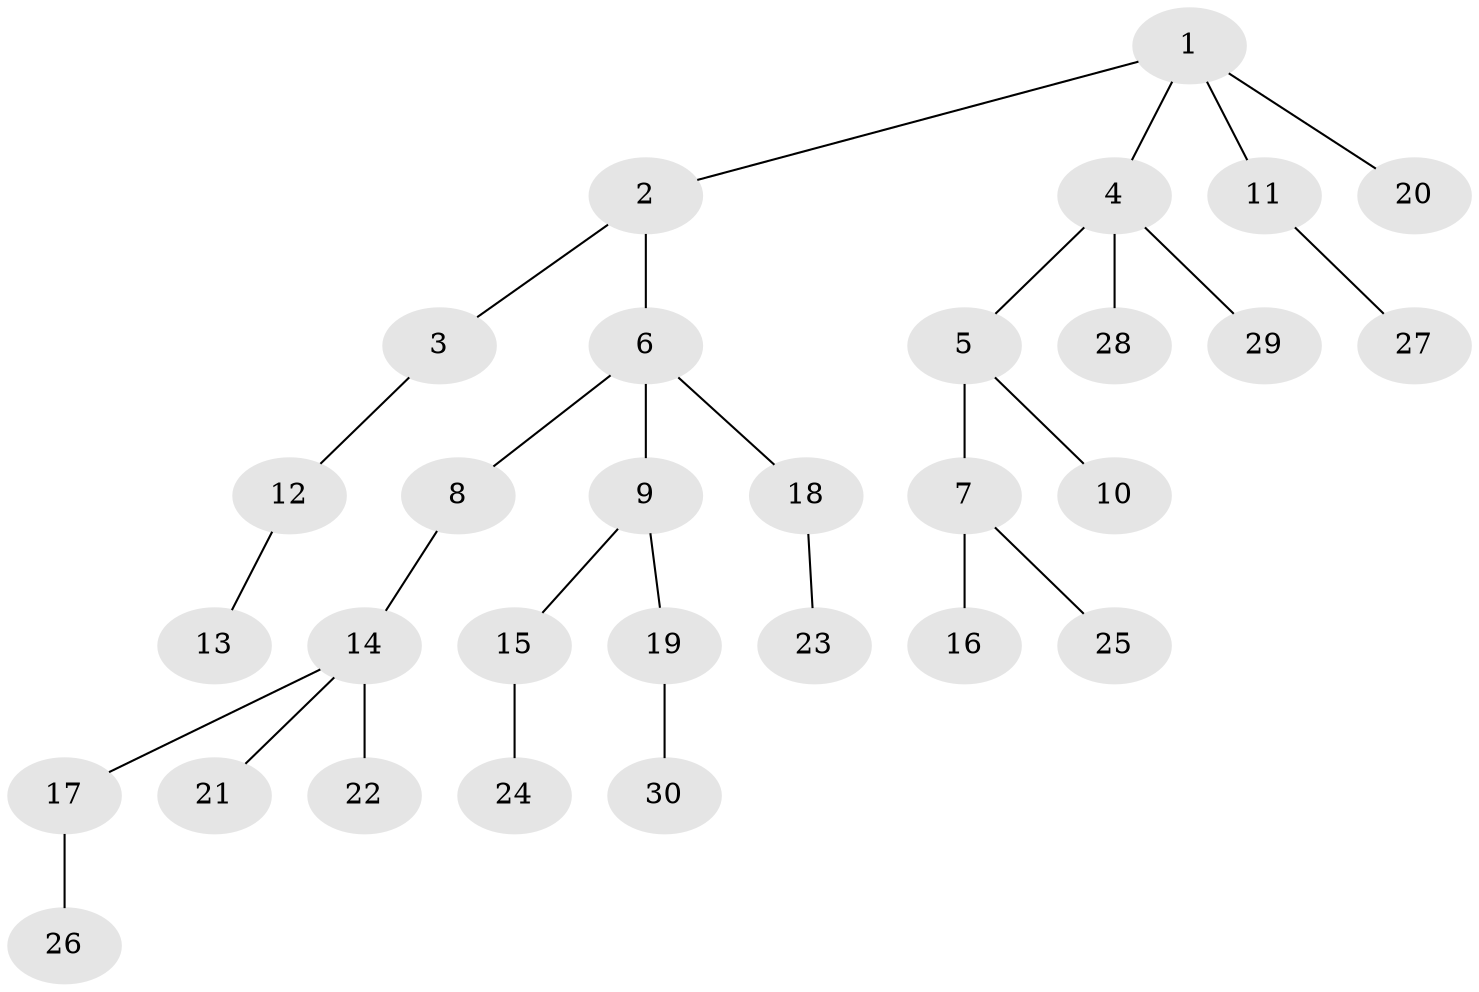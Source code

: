 // original degree distribution, {5: 0.03508771929824561, 3: 0.14035087719298245, 2: 0.24561403508771928, 6: 0.017543859649122806, 4: 0.07017543859649122, 1: 0.49122807017543857}
// Generated by graph-tools (version 1.1) at 2025/37/03/09/25 02:37:03]
// undirected, 30 vertices, 29 edges
graph export_dot {
graph [start="1"]
  node [color=gray90,style=filled];
  1;
  2;
  3;
  4;
  5;
  6;
  7;
  8;
  9;
  10;
  11;
  12;
  13;
  14;
  15;
  16;
  17;
  18;
  19;
  20;
  21;
  22;
  23;
  24;
  25;
  26;
  27;
  28;
  29;
  30;
  1 -- 2 [weight=1.0];
  1 -- 4 [weight=1.0];
  1 -- 11 [weight=1.0];
  1 -- 20 [weight=1.0];
  2 -- 3 [weight=1.0];
  2 -- 6 [weight=2.0];
  3 -- 12 [weight=1.0];
  4 -- 5 [weight=1.0];
  4 -- 28 [weight=1.0];
  4 -- 29 [weight=1.0];
  5 -- 7 [weight=1.0];
  5 -- 10 [weight=1.0];
  6 -- 8 [weight=1.0];
  6 -- 9 [weight=1.0];
  6 -- 18 [weight=1.0];
  7 -- 16 [weight=1.0];
  7 -- 25 [weight=1.0];
  8 -- 14 [weight=1.0];
  9 -- 15 [weight=1.0];
  9 -- 19 [weight=1.0];
  11 -- 27 [weight=1.0];
  12 -- 13 [weight=1.0];
  14 -- 17 [weight=1.0];
  14 -- 21 [weight=1.0];
  14 -- 22 [weight=1.0];
  15 -- 24 [weight=2.0];
  17 -- 26 [weight=2.0];
  18 -- 23 [weight=1.0];
  19 -- 30 [weight=2.0];
}
